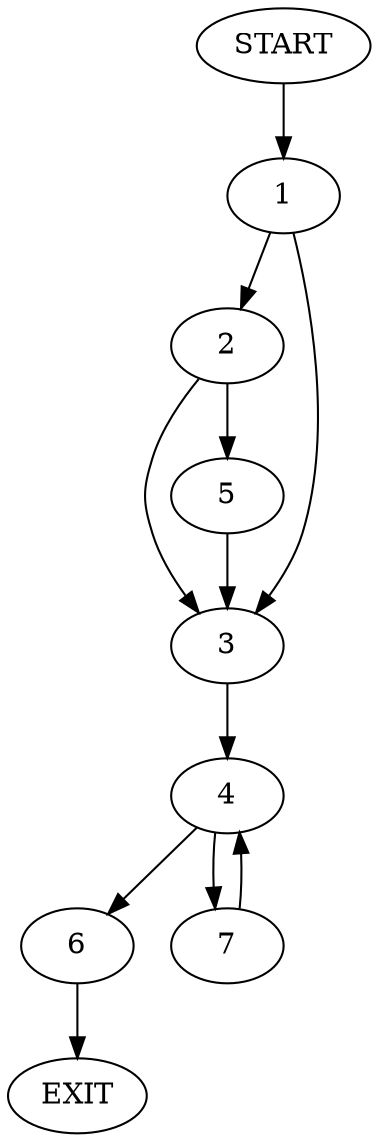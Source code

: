 digraph {
0 [label="START"]
8 [label="EXIT"]
0 -> 1
1 -> 2
1 -> 3
3 -> 4
2 -> 3
2 -> 5
5 -> 3
4 -> 6
4 -> 7
7 -> 4
6 -> 8
}
